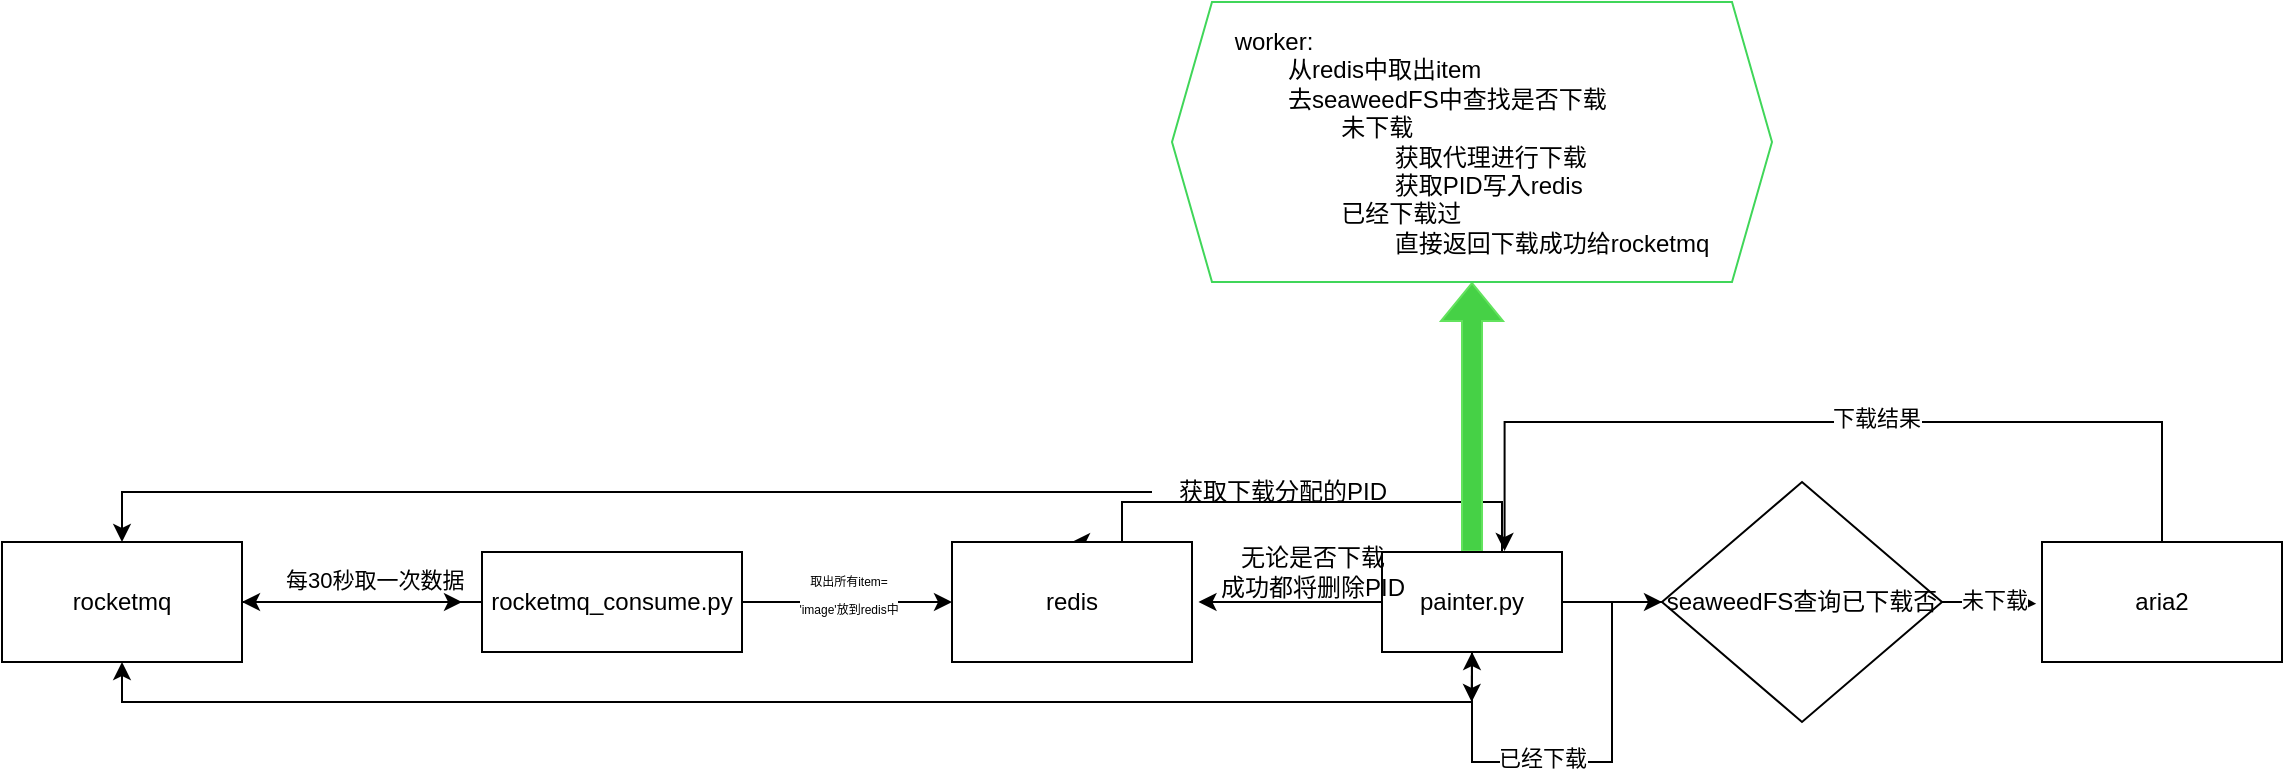 <mxfile version="23.0.0" type="github">
  <diagram name="第 1 页" id="dsugi25yWP6TaqmEDvlr">
    <mxGraphModel dx="1696" dy="1631" grid="1" gridSize="10" guides="1" tooltips="1" connect="1" arrows="1" fold="1" page="1" pageScale="1" pageWidth="827" pageHeight="1169" math="0" shadow="0">
      <root>
        <mxCell id="0" />
        <mxCell id="1" parent="0" />
        <mxCell id="33HVd7Q__RiwLzI_41YS-1" style="edgeStyle=orthogonalEdgeStyle;rounded=0;orthogonalLoop=1;jettySize=auto;html=1;entryX=0;entryY=0.5;entryDx=0;entryDy=0;" parent="1" source="33HVd7Q__RiwLzI_41YS-3" edge="1">
          <mxGeometry relative="1" as="geometry">
            <mxPoint x="670" y="90" as="targetPoint" />
          </mxGeometry>
        </mxCell>
        <mxCell id="33HVd7Q__RiwLzI_41YS-2" style="edgeStyle=orthogonalEdgeStyle;rounded=0;orthogonalLoop=1;jettySize=auto;html=1;entryX=0.5;entryY=1;entryDx=0;entryDy=0;" parent="1" source="33HVd7Q__RiwLzI_41YS-3" target="33HVd7Q__RiwLzI_41YS-9" edge="1">
          <mxGeometry relative="1" as="geometry">
            <Array as="points">
              <mxPoint x="575" y="140" />
              <mxPoint x="-100" y="140" />
            </Array>
          </mxGeometry>
        </mxCell>
        <mxCell id="33HVd7Q__RiwLzI_41YS-20" style="edgeStyle=orthogonalEdgeStyle;rounded=0;orthogonalLoop=1;jettySize=auto;html=1;exitX=0.5;exitY=1;exitDx=0;exitDy=0;" parent="1" source="33HVd7Q__RiwLzI_41YS-3" edge="1">
          <mxGeometry relative="1" as="geometry">
            <mxPoint x="574.837" y="140" as="targetPoint" />
          </mxGeometry>
        </mxCell>
        <mxCell id="33HVd7Q__RiwLzI_41YS-27" style="edgeStyle=orthogonalEdgeStyle;rounded=0;orthogonalLoop=1;jettySize=auto;html=1;entryX=0.5;entryY=0;entryDx=0;entryDy=0;" parent="1" source="33HVd7Q__RiwLzI_41YS-3" target="33HVd7Q__RiwLzI_41YS-11" edge="1">
          <mxGeometry relative="1" as="geometry">
            <Array as="points">
              <mxPoint x="590" y="40" />
              <mxPoint x="400" y="40" />
            </Array>
          </mxGeometry>
        </mxCell>
        <mxCell id="33HVd7Q__RiwLzI_41YS-24" style="edgeStyle=orthogonalEdgeStyle;rounded=0;orthogonalLoop=1;jettySize=auto;html=1;entryX=0.5;entryY=1;entryDx=0;entryDy=0;shape=flexArrow;fillColor=#46D146;strokeColor=#62E35D;" parent="1" source="33HVd7Q__RiwLzI_41YS-3" target="33HVd7Q__RiwLzI_41YS-21" edge="1">
          <mxGeometry relative="1" as="geometry" />
        </mxCell>
        <mxCell id="33HVd7Q__RiwLzI_41YS-3" value="painter.py" style="rounded=0;whiteSpace=wrap;html=1;" parent="1" vertex="1">
          <mxGeometry x="530" y="65" width="90" height="50" as="geometry" />
        </mxCell>
        <mxCell id="33HVd7Q__RiwLzI_41YS-4" style="edgeStyle=orthogonalEdgeStyle;rounded=0;orthogonalLoop=1;jettySize=auto;html=1;entryX=1;entryY=0.5;entryDx=0;entryDy=0;" parent="1" source="33HVd7Q__RiwLzI_41YS-7" target="33HVd7Q__RiwLzI_41YS-9" edge="1">
          <mxGeometry relative="1" as="geometry" />
        </mxCell>
        <mxCell id="33HVd7Q__RiwLzI_41YS-5" style="edgeStyle=orthogonalEdgeStyle;rounded=0;orthogonalLoop=1;jettySize=auto;html=1;entryX=0;entryY=0.5;entryDx=0;entryDy=0;" parent="1" source="33HVd7Q__RiwLzI_41YS-7" target="33HVd7Q__RiwLzI_41YS-11" edge="1">
          <mxGeometry relative="1" as="geometry" />
        </mxCell>
        <mxCell id="33HVd7Q__RiwLzI_41YS-6" value="&lt;font style=&quot;font-size: 6px;&quot;&gt;取出所有item=&lt;br&gt;&#39;image&#39;放到redis中&lt;/font&gt;" style="edgeLabel;html=1;align=center;verticalAlign=middle;resizable=0;points=[];" parent="33HVd7Q__RiwLzI_41YS-5" vertex="1" connectable="0">
          <mxGeometry x="0.115" y="1" relative="1" as="geometry">
            <mxPoint x="-6" y="-4" as="offset" />
          </mxGeometry>
        </mxCell>
        <mxCell id="33HVd7Q__RiwLzI_41YS-7" value="rocketmq_consume.py" style="rounded=0;whiteSpace=wrap;html=1;" parent="1" vertex="1">
          <mxGeometry x="80" y="65" width="130" height="50" as="geometry" />
        </mxCell>
        <mxCell id="33HVd7Q__RiwLzI_41YS-8" style="edgeStyle=orthogonalEdgeStyle;rounded=0;orthogonalLoop=1;jettySize=auto;html=1;" parent="1" edge="1">
          <mxGeometry relative="1" as="geometry">
            <mxPoint x="70" y="90" as="targetPoint" />
            <mxPoint x="-40" y="90.023" as="sourcePoint" />
          </mxGeometry>
        </mxCell>
        <mxCell id="33HVd7Q__RiwLzI_41YS-9" value="rocketmq" style="rounded=0;whiteSpace=wrap;html=1;" parent="1" vertex="1">
          <mxGeometry x="-160" y="60" width="120" height="60" as="geometry" />
        </mxCell>
        <mxCell id="33HVd7Q__RiwLzI_41YS-10" value="&lt;span style=&quot;color: rgb(0, 0, 0); font-family: Helvetica; font-size: 11px; font-style: normal; font-variant-ligatures: normal; font-variant-caps: normal; font-weight: 400; letter-spacing: normal; orphans: 2; text-align: center; text-indent: 0px; text-transform: none; widows: 2; word-spacing: 0px; -webkit-text-stroke-width: 0px; background-color: rgb(255, 255, 255); text-decoration-thickness: initial; text-decoration-style: initial; text-decoration-color: initial; float: none; display: inline !important;&quot;&gt;每30秒取一次数据&lt;/span&gt;" style="text;whiteSpace=wrap;html=1;" parent="1" vertex="1">
          <mxGeometry x="-20" y="65" width="100" height="40" as="geometry" />
        </mxCell>
        <mxCell id="33HVd7Q__RiwLzI_41YS-11" value="redis" style="rounded=0;whiteSpace=wrap;html=1;" parent="1" vertex="1">
          <mxGeometry x="315" y="60" width="120" height="60" as="geometry" />
        </mxCell>
        <mxCell id="33HVd7Q__RiwLzI_41YS-12" style="edgeStyle=orthogonalEdgeStyle;rounded=0;orthogonalLoop=1;jettySize=auto;html=1;entryX=1.027;entryY=0.5;entryDx=0;entryDy=0;entryPerimeter=0;" parent="1" source="33HVd7Q__RiwLzI_41YS-3" target="33HVd7Q__RiwLzI_41YS-11" edge="1">
          <mxGeometry relative="1" as="geometry" />
        </mxCell>
        <mxCell id="33HVd7Q__RiwLzI_41YS-13" value="无论是否下载&lt;br&gt;成功都将删除PID" style="text;html=1;align=center;verticalAlign=middle;resizable=0;points=[];autosize=1;strokeColor=none;fillColor=none;" parent="1" vertex="1">
          <mxGeometry x="435" y="55" width="120" height="40" as="geometry" />
        </mxCell>
        <mxCell id="33HVd7Q__RiwLzI_41YS-14" value="aria2" style="rounded=0;whiteSpace=wrap;html=1;" parent="1" vertex="1">
          <mxGeometry x="860" y="60" width="120" height="60" as="geometry" />
        </mxCell>
        <mxCell id="33HVd7Q__RiwLzI_41YS-15" style="edgeStyle=orthogonalEdgeStyle;rounded=0;orthogonalLoop=1;jettySize=auto;html=1;entryX=0.5;entryY=1;entryDx=0;entryDy=0;" parent="1" source="33HVd7Q__RiwLzI_41YS-17" target="33HVd7Q__RiwLzI_41YS-3" edge="1">
          <mxGeometry relative="1" as="geometry" />
        </mxCell>
        <mxCell id="33HVd7Q__RiwLzI_41YS-16" value="已经下载" style="edgeLabel;html=1;align=center;verticalAlign=middle;resizable=0;points=[];" parent="33HVd7Q__RiwLzI_41YS-15" vertex="1" connectable="0">
          <mxGeometry x="0.22" y="-2" relative="1" as="geometry">
            <mxPoint as="offset" />
          </mxGeometry>
        </mxCell>
        <mxCell id="33HVd7Q__RiwLzI_41YS-17" value="seaweedFS查询已下载否" style="rhombus;whiteSpace=wrap;html=1;" parent="1" vertex="1">
          <mxGeometry x="670" y="30" width="140" height="120" as="geometry" />
        </mxCell>
        <mxCell id="33HVd7Q__RiwLzI_41YS-18" style="edgeStyle=orthogonalEdgeStyle;rounded=0;orthogonalLoop=1;jettySize=auto;html=1;entryX=-0.024;entryY=0.515;entryDx=0;entryDy=0;entryPerimeter=0;" parent="1" source="33HVd7Q__RiwLzI_41YS-17" target="33HVd7Q__RiwLzI_41YS-14" edge="1">
          <mxGeometry relative="1" as="geometry" />
        </mxCell>
        <mxCell id="33HVd7Q__RiwLzI_41YS-19" value="未下载" style="edgeLabel;html=1;align=center;verticalAlign=middle;resizable=0;points=[];" parent="33HVd7Q__RiwLzI_41YS-18" vertex="1" connectable="0">
          <mxGeometry x="0.041" y="1" relative="1" as="geometry">
            <mxPoint y="-1" as="offset" />
          </mxGeometry>
        </mxCell>
        <mxCell id="33HVd7Q__RiwLzI_41YS-21" value="&lt;div style=&quot;text-align: left;&quot;&gt;&lt;span style=&quot;background-color: initial;&quot;&gt;worker:&lt;/span&gt;&lt;/div&gt;&lt;div style=&quot;text-align: left;&quot;&gt;&lt;span style=&quot;background-color: initial;&quot;&gt;&lt;span style=&quot;white-space: pre;&quot;&gt;&#x9;&lt;/span&gt;从redis中取出item&lt;/span&gt;&lt;/div&gt;&lt;div style=&quot;text-align: left;&quot;&gt;&lt;span style=&quot;background-color: initial;&quot;&gt;&lt;span style=&quot;white-space: pre;&quot;&gt;&#x9;&lt;/span&gt;去seaweedFS中查找是否下载&lt;/span&gt;&lt;/div&gt;&lt;div style=&quot;text-align: left;&quot;&gt;&lt;span style=&quot;background-color: initial;&quot;&gt;&lt;span style=&quot;white-space: pre;&quot;&gt;&#x9;&lt;/span&gt;&lt;span style=&quot;white-space: pre;&quot;&gt;&#x9;&lt;/span&gt;未下载&lt;/span&gt;&lt;/div&gt;&lt;div style=&quot;text-align: left;&quot;&gt;&lt;span style=&quot;background-color: initial;&quot;&gt;&lt;span style=&quot;white-space: pre;&quot;&gt;&#x9;&lt;/span&gt;&lt;span style=&quot;white-space: pre;&quot;&gt;&#x9;&lt;/span&gt;&lt;span style=&quot;white-space: pre;&quot;&gt;&#x9;&lt;/span&gt;获取代理进行下载&lt;/span&gt;&lt;/div&gt;&lt;div style=&quot;text-align: left;&quot;&gt;&lt;span style=&quot;background-color: initial;&quot;&gt;&lt;span style=&quot;white-space: pre;&quot;&gt;&#x9;&lt;/span&gt;&lt;span style=&quot;white-space: pre;&quot;&gt;&#x9;&lt;/span&gt;&lt;span style=&quot;white-space: pre;&quot;&gt;&#x9;&lt;/span&gt;获取PID写入redis&lt;br&gt;&amp;nbsp;&lt;span style=&quot;white-space: pre;&quot;&gt;&#x9;&lt;/span&gt;&lt;span style=&quot;white-space: pre;&quot;&gt;&#x9;&lt;/span&gt;已经下载过&lt;/span&gt;&lt;/div&gt;&lt;div style=&quot;text-align: left;&quot;&gt;&lt;span style=&quot;background-color: initial;&quot;&gt;&lt;span style=&quot;white-space: pre;&quot;&gt;&#x9;&lt;/span&gt;&lt;span style=&quot;white-space: pre;&quot;&gt;&#x9;&lt;/span&gt;&lt;span style=&quot;white-space: pre;&quot;&gt;&#x9;&lt;/span&gt;直接返回下载成功给rocketmq&lt;br&gt;&lt;/span&gt;&lt;/div&gt;&#x9;&#x9;&#x9;" style="shape=hexagon;perimeter=hexagonPerimeter2;whiteSpace=wrap;html=1;fixedSize=1;strokeColor=#40D659;" parent="1" vertex="1">
          <mxGeometry x="425" y="-210" width="300" height="140" as="geometry" />
        </mxCell>
        <mxCell id="33HVd7Q__RiwLzI_41YS-25" style="edgeStyle=orthogonalEdgeStyle;rounded=0;orthogonalLoop=1;jettySize=auto;html=1;entryX=0.681;entryY=-0.01;entryDx=0;entryDy=0;entryPerimeter=0;" parent="1" source="33HVd7Q__RiwLzI_41YS-14" target="33HVd7Q__RiwLzI_41YS-3" edge="1">
          <mxGeometry relative="1" as="geometry">
            <Array as="points">
              <mxPoint x="920" />
              <mxPoint x="591" />
            </Array>
          </mxGeometry>
        </mxCell>
        <mxCell id="33HVd7Q__RiwLzI_41YS-26" value="下载结果" style="edgeLabel;html=1;align=center;verticalAlign=middle;resizable=0;points=[];" parent="33HVd7Q__RiwLzI_41YS-25" vertex="1" connectable="0">
          <mxGeometry x="-0.105" y="-2" relative="1" as="geometry">
            <mxPoint as="offset" />
          </mxGeometry>
        </mxCell>
        <mxCell id="33HVd7Q__RiwLzI_41YS-30" style="edgeStyle=orthogonalEdgeStyle;rounded=0;orthogonalLoop=1;jettySize=auto;html=1;entryX=0.5;entryY=0;entryDx=0;entryDy=0;" parent="1" source="33HVd7Q__RiwLzI_41YS-28" target="33HVd7Q__RiwLzI_41YS-9" edge="1">
          <mxGeometry relative="1" as="geometry" />
        </mxCell>
        <mxCell id="33HVd7Q__RiwLzI_41YS-28" value="获取下载分配的PID" style="text;html=1;align=center;verticalAlign=middle;resizable=0;points=[];autosize=1;strokeColor=none;fillColor=none;" parent="1" vertex="1">
          <mxGeometry x="415" y="20" width="130" height="30" as="geometry" />
        </mxCell>
      </root>
    </mxGraphModel>
  </diagram>
</mxfile>
